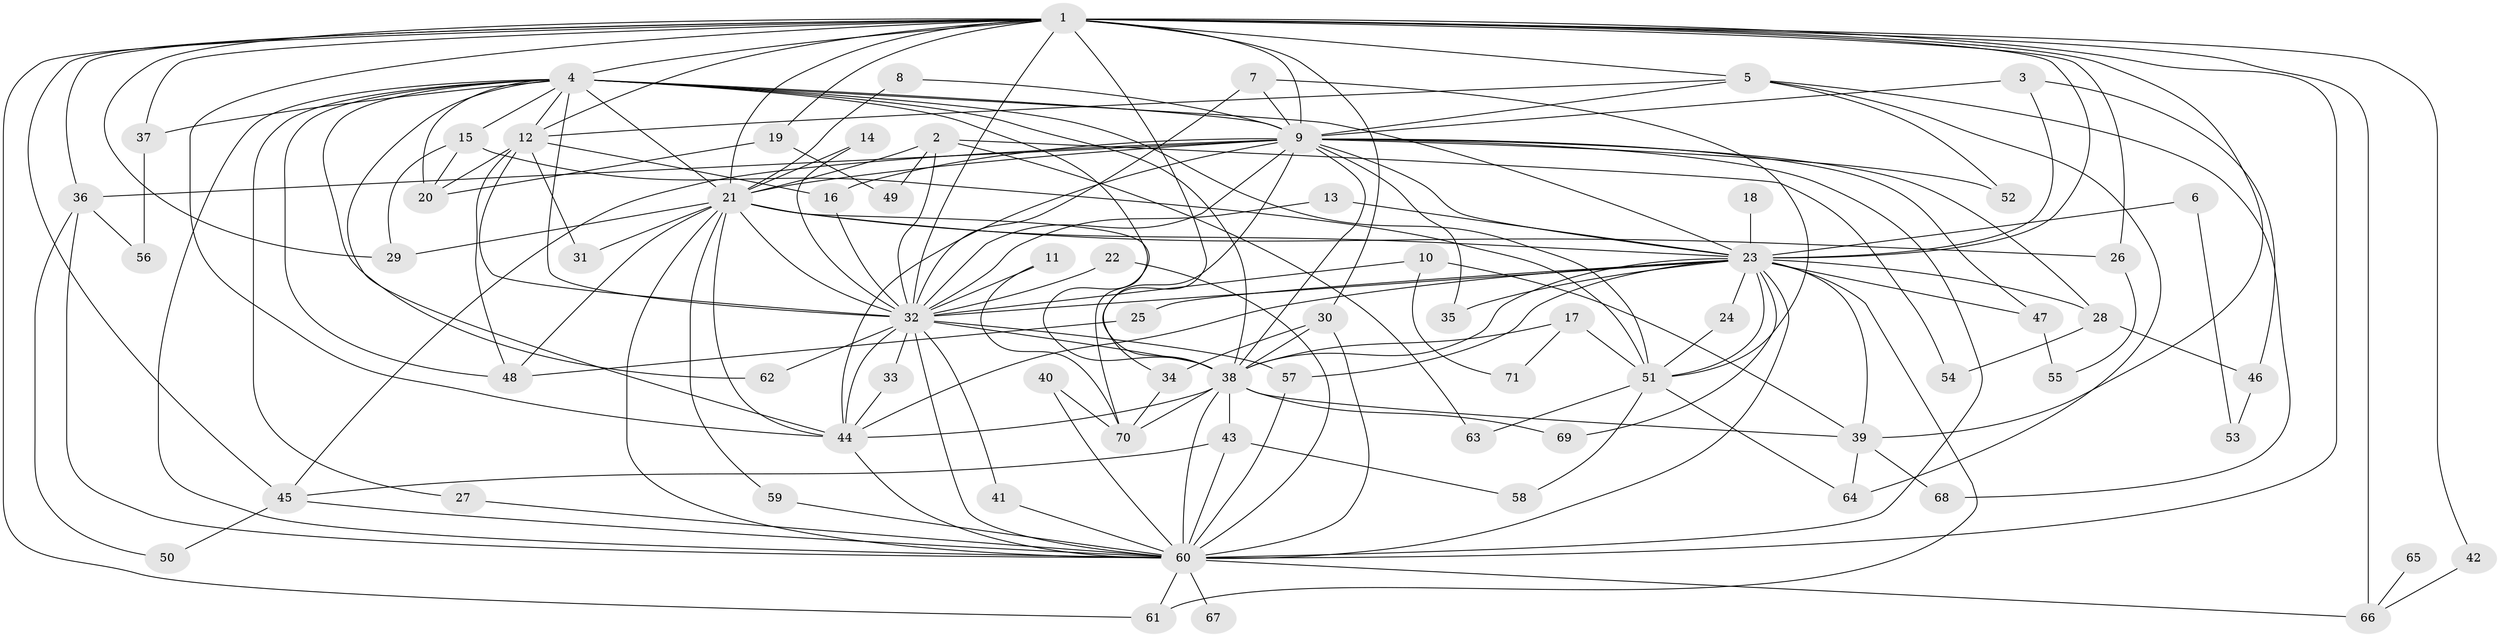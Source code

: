 // original degree distribution, {14: 0.009900990099009901, 19: 0.009900990099009901, 15: 0.009900990099009901, 24: 0.009900990099009901, 18: 0.009900990099009901, 20: 0.009900990099009901, 26: 0.009900990099009901, 23: 0.009900990099009901, 27: 0.009900990099009901, 17: 0.009900990099009901, 5: 0.0297029702970297, 7: 0.009900990099009901, 6: 0.039603960396039604, 3: 0.21782178217821782, 2: 0.5445544554455446, 4: 0.04950495049504951, 9: 0.009900990099009901}
// Generated by graph-tools (version 1.1) at 2025/36/03/04/25 23:36:32]
// undirected, 71 vertices, 172 edges
graph export_dot {
  node [color=gray90,style=filled];
  1;
  2;
  3;
  4;
  5;
  6;
  7;
  8;
  9;
  10;
  11;
  12;
  13;
  14;
  15;
  16;
  17;
  18;
  19;
  20;
  21;
  22;
  23;
  24;
  25;
  26;
  27;
  28;
  29;
  30;
  31;
  32;
  33;
  34;
  35;
  36;
  37;
  38;
  39;
  40;
  41;
  42;
  43;
  44;
  45;
  46;
  47;
  48;
  49;
  50;
  51;
  52;
  53;
  54;
  55;
  56;
  57;
  58;
  59;
  60;
  61;
  62;
  63;
  64;
  65;
  66;
  67;
  68;
  69;
  70;
  71;
  1 -- 4 [weight=2.0];
  1 -- 5 [weight=1.0];
  1 -- 9 [weight=2.0];
  1 -- 12 [weight=1.0];
  1 -- 19 [weight=1.0];
  1 -- 21 [weight=2.0];
  1 -- 23 [weight=3.0];
  1 -- 26 [weight=1.0];
  1 -- 29 [weight=1.0];
  1 -- 30 [weight=1.0];
  1 -- 32 [weight=2.0];
  1 -- 36 [weight=1.0];
  1 -- 37 [weight=1.0];
  1 -- 38 [weight=2.0];
  1 -- 39 [weight=1.0];
  1 -- 42 [weight=1.0];
  1 -- 44 [weight=2.0];
  1 -- 45 [weight=1.0];
  1 -- 60 [weight=2.0];
  1 -- 61 [weight=1.0];
  1 -- 66 [weight=2.0];
  2 -- 21 [weight=1.0];
  2 -- 32 [weight=1.0];
  2 -- 49 [weight=1.0];
  2 -- 54 [weight=1.0];
  2 -- 63 [weight=1.0];
  3 -- 9 [weight=1.0];
  3 -- 23 [weight=1.0];
  3 -- 46 [weight=1.0];
  4 -- 9 [weight=1.0];
  4 -- 12 [weight=1.0];
  4 -- 15 [weight=1.0];
  4 -- 20 [weight=1.0];
  4 -- 21 [weight=1.0];
  4 -- 23 [weight=2.0];
  4 -- 27 [weight=1.0];
  4 -- 32 [weight=1.0];
  4 -- 37 [weight=1.0];
  4 -- 38 [weight=1.0];
  4 -- 44 [weight=1.0];
  4 -- 48 [weight=1.0];
  4 -- 51 [weight=1.0];
  4 -- 60 [weight=1.0];
  4 -- 62 [weight=1.0];
  4 -- 70 [weight=1.0];
  5 -- 9 [weight=1.0];
  5 -- 12 [weight=1.0];
  5 -- 52 [weight=1.0];
  5 -- 64 [weight=1.0];
  5 -- 68 [weight=1.0];
  6 -- 23 [weight=1.0];
  6 -- 53 [weight=1.0];
  7 -- 9 [weight=1.0];
  7 -- 32 [weight=1.0];
  7 -- 51 [weight=1.0];
  8 -- 9 [weight=1.0];
  8 -- 21 [weight=1.0];
  9 -- 16 [weight=1.0];
  9 -- 21 [weight=1.0];
  9 -- 23 [weight=1.0];
  9 -- 28 [weight=1.0];
  9 -- 32 [weight=2.0];
  9 -- 34 [weight=1.0];
  9 -- 35 [weight=1.0];
  9 -- 36 [weight=1.0];
  9 -- 38 [weight=1.0];
  9 -- 44 [weight=1.0];
  9 -- 45 [weight=1.0];
  9 -- 47 [weight=1.0];
  9 -- 52 [weight=1.0];
  9 -- 60 [weight=1.0];
  10 -- 32 [weight=1.0];
  10 -- 39 [weight=1.0];
  10 -- 71 [weight=1.0];
  11 -- 32 [weight=1.0];
  11 -- 70 [weight=1.0];
  12 -- 16 [weight=1.0];
  12 -- 20 [weight=1.0];
  12 -- 31 [weight=1.0];
  12 -- 32 [weight=1.0];
  12 -- 48 [weight=1.0];
  13 -- 23 [weight=1.0];
  13 -- 32 [weight=1.0];
  14 -- 21 [weight=1.0];
  14 -- 32 [weight=1.0];
  15 -- 20 [weight=1.0];
  15 -- 29 [weight=1.0];
  15 -- 51 [weight=1.0];
  16 -- 32 [weight=1.0];
  17 -- 38 [weight=1.0];
  17 -- 51 [weight=1.0];
  17 -- 71 [weight=1.0];
  18 -- 23 [weight=1.0];
  19 -- 20 [weight=1.0];
  19 -- 49 [weight=1.0];
  21 -- 23 [weight=1.0];
  21 -- 26 [weight=1.0];
  21 -- 29 [weight=1.0];
  21 -- 31 [weight=2.0];
  21 -- 32 [weight=1.0];
  21 -- 38 [weight=1.0];
  21 -- 44 [weight=2.0];
  21 -- 48 [weight=1.0];
  21 -- 59 [weight=1.0];
  21 -- 60 [weight=1.0];
  22 -- 32 [weight=1.0];
  22 -- 60 [weight=1.0];
  23 -- 24 [weight=1.0];
  23 -- 25 [weight=1.0];
  23 -- 28 [weight=1.0];
  23 -- 32 [weight=1.0];
  23 -- 35 [weight=1.0];
  23 -- 38 [weight=1.0];
  23 -- 39 [weight=1.0];
  23 -- 44 [weight=1.0];
  23 -- 47 [weight=1.0];
  23 -- 51 [weight=1.0];
  23 -- 57 [weight=1.0];
  23 -- 60 [weight=1.0];
  23 -- 61 [weight=1.0];
  23 -- 69 [weight=1.0];
  24 -- 51 [weight=1.0];
  25 -- 48 [weight=1.0];
  26 -- 55 [weight=1.0];
  27 -- 60 [weight=1.0];
  28 -- 46 [weight=1.0];
  28 -- 54 [weight=1.0];
  30 -- 34 [weight=1.0];
  30 -- 38 [weight=1.0];
  30 -- 60 [weight=1.0];
  32 -- 33 [weight=1.0];
  32 -- 38 [weight=1.0];
  32 -- 41 [weight=1.0];
  32 -- 44 [weight=3.0];
  32 -- 57 [weight=1.0];
  32 -- 60 [weight=1.0];
  32 -- 62 [weight=1.0];
  33 -- 44 [weight=1.0];
  34 -- 70 [weight=1.0];
  36 -- 50 [weight=1.0];
  36 -- 56 [weight=1.0];
  36 -- 60 [weight=1.0];
  37 -- 56 [weight=1.0];
  38 -- 39 [weight=1.0];
  38 -- 43 [weight=1.0];
  38 -- 44 [weight=2.0];
  38 -- 60 [weight=2.0];
  38 -- 69 [weight=1.0];
  38 -- 70 [weight=1.0];
  39 -- 64 [weight=1.0];
  39 -- 68 [weight=1.0];
  40 -- 60 [weight=1.0];
  40 -- 70 [weight=1.0];
  41 -- 60 [weight=1.0];
  42 -- 66 [weight=1.0];
  43 -- 45 [weight=1.0];
  43 -- 58 [weight=1.0];
  43 -- 60 [weight=1.0];
  44 -- 60 [weight=1.0];
  45 -- 50 [weight=1.0];
  45 -- 60 [weight=1.0];
  46 -- 53 [weight=1.0];
  47 -- 55 [weight=1.0];
  51 -- 58 [weight=1.0];
  51 -- 63 [weight=1.0];
  51 -- 64 [weight=1.0];
  57 -- 60 [weight=1.0];
  59 -- 60 [weight=1.0];
  60 -- 61 [weight=1.0];
  60 -- 66 [weight=1.0];
  60 -- 67 [weight=1.0];
  65 -- 66 [weight=1.0];
}
